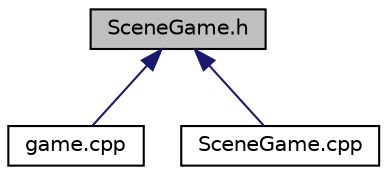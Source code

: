 digraph "SceneGame.h"
{
  edge [fontname="Helvetica",fontsize="10",labelfontname="Helvetica",labelfontsize="10"];
  node [fontname="Helvetica",fontsize="10",shape=record];
  Node15 [label="SceneGame.h",height=0.2,width=0.4,color="black", fillcolor="grey75", style="filled", fontcolor="black"];
  Node15 -> Node16 [dir="back",color="midnightblue",fontsize="10",style="solid",fontname="Helvetica"];
  Node16 [label="game.cpp",height=0.2,width=0.4,color="black", fillcolor="white", style="filled",URL="$game_8cpp.html"];
  Node15 -> Node17 [dir="back",color="midnightblue",fontsize="10",style="solid",fontname="Helvetica"];
  Node17 [label="SceneGame.cpp",height=0.2,width=0.4,color="black", fillcolor="white", style="filled",URL="$_scene_game_8cpp.html"];
}
